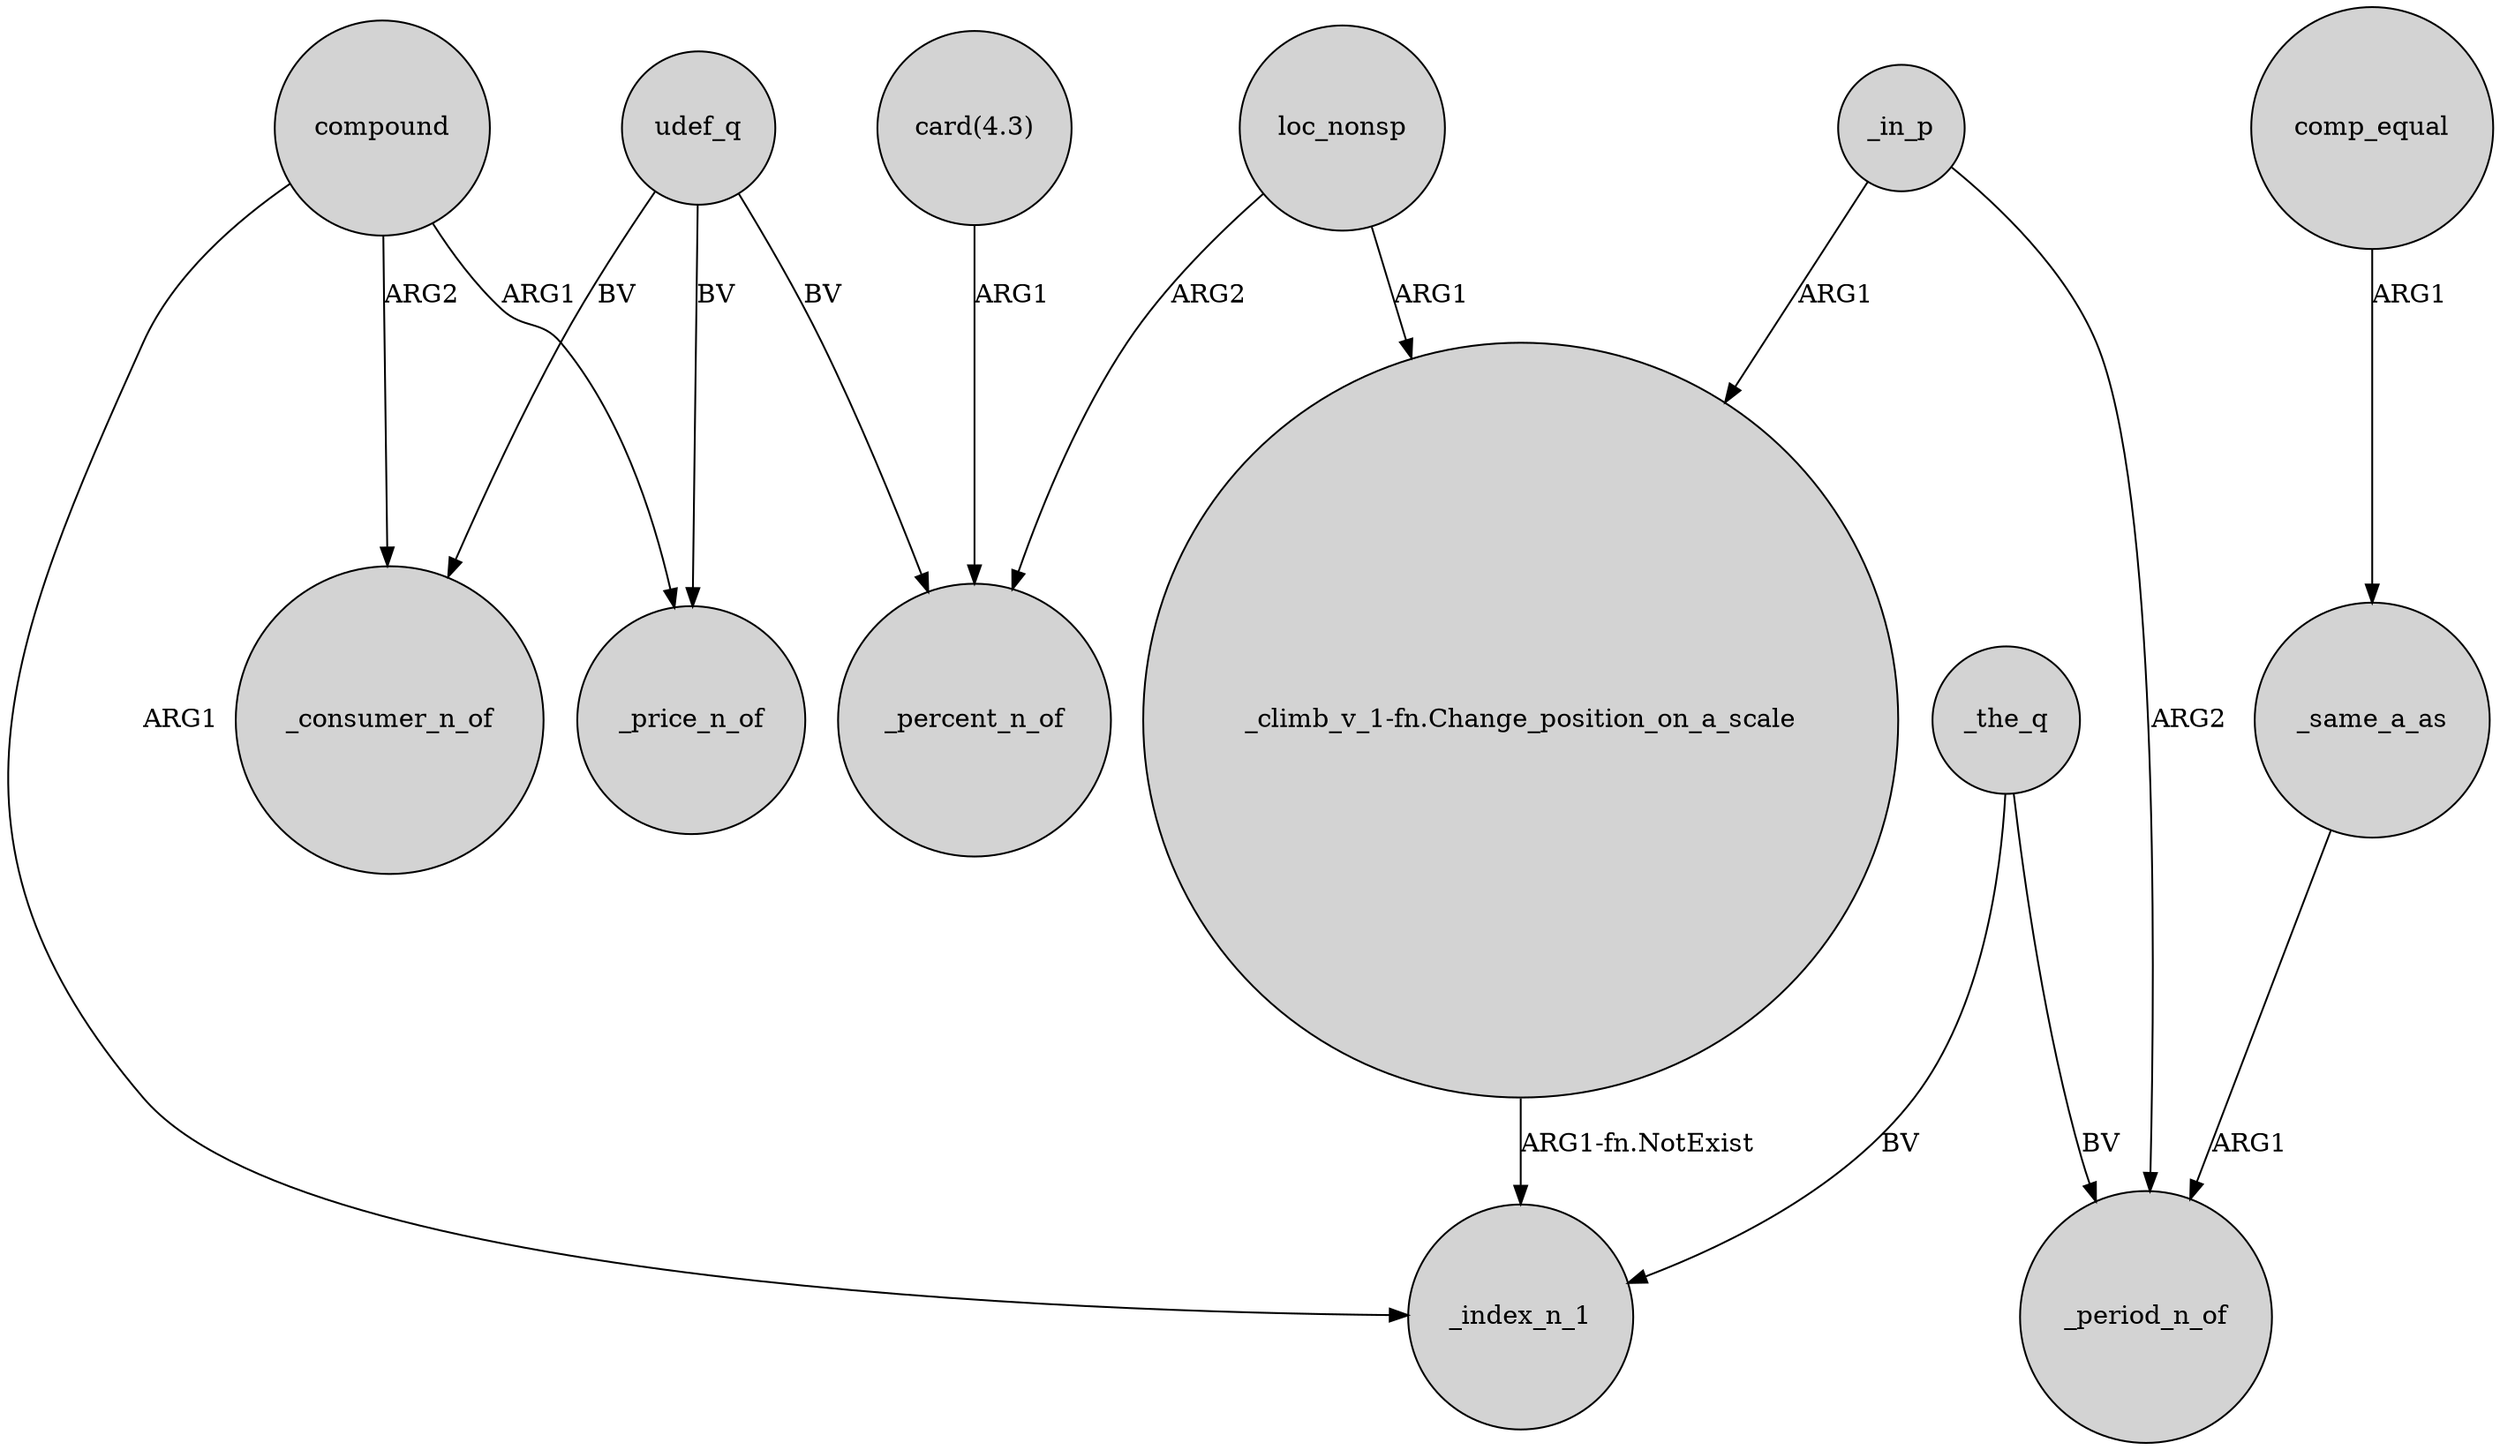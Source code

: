 digraph {
	node [shape=circle style=filled]
	compound -> _consumer_n_of [label=ARG2]
	"_climb_v_1-fn.Change_position_on_a_scale" -> _index_n_1 [label="ARG1-fn.NotExist"]
	"card(4.3)" -> _percent_n_of [label=ARG1]
	comp_equal -> _same_a_as [label=ARG1]
	_in_p -> "_climb_v_1-fn.Change_position_on_a_scale" [label=ARG1]
	udef_q -> _price_n_of [label=BV]
	loc_nonsp -> _percent_n_of [label=ARG2]
	udef_q -> _percent_n_of [label=BV]
	_same_a_as -> _period_n_of [label=ARG1]
	compound -> _price_n_of [label=ARG1]
	_in_p -> _period_n_of [label=ARG2]
	udef_q -> _consumer_n_of [label=BV]
	compound -> _index_n_1 [label=ARG1]
	loc_nonsp -> "_climb_v_1-fn.Change_position_on_a_scale" [label=ARG1]
	_the_q -> _period_n_of [label=BV]
	_the_q -> _index_n_1 [label=BV]
}
